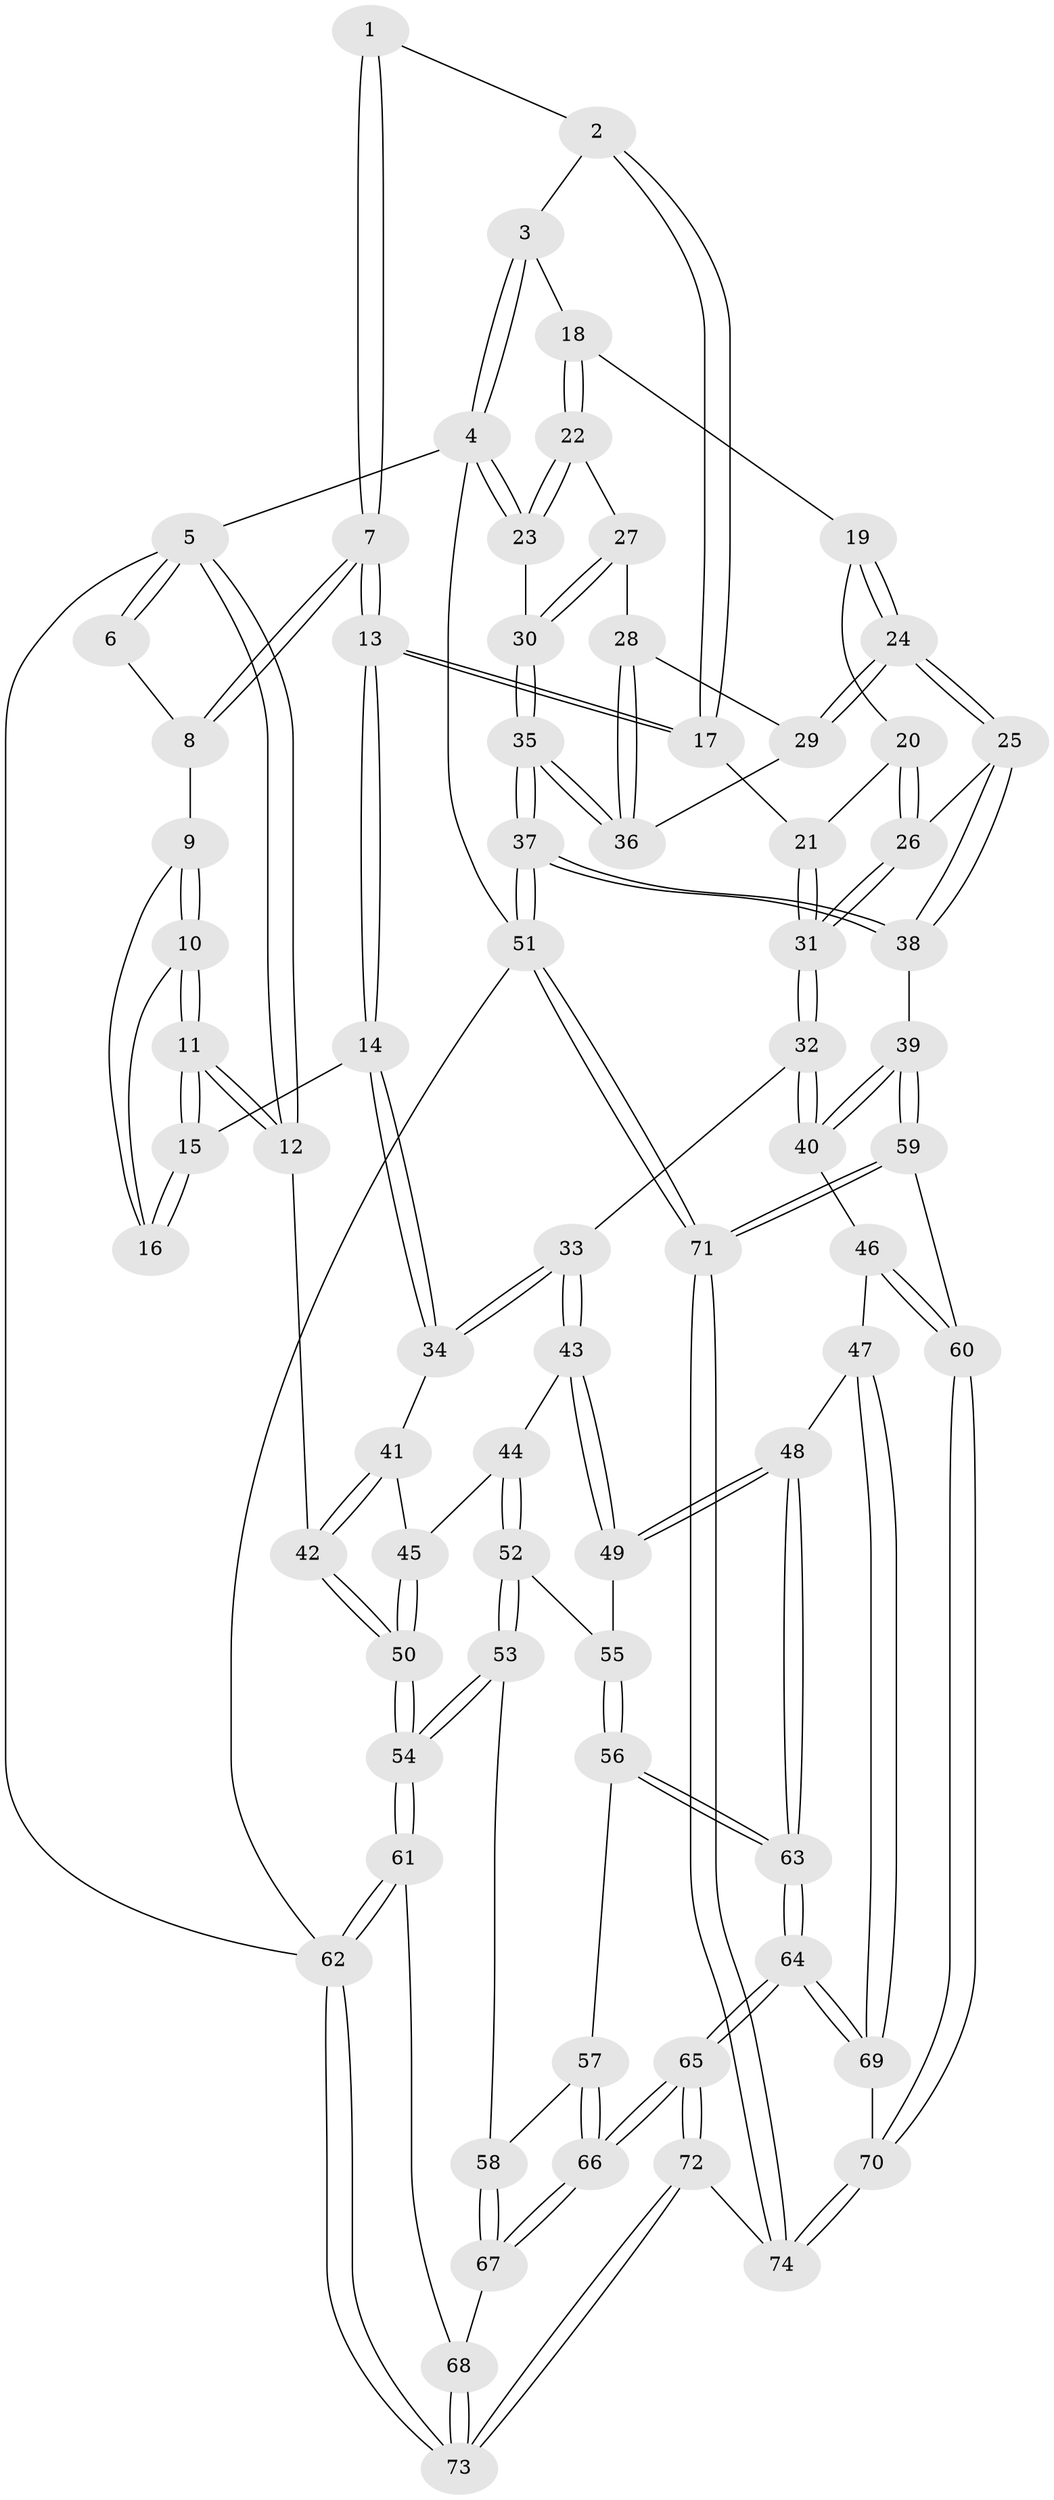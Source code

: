// coarse degree distribution, {4: 0.47058823529411764, 9: 0.0196078431372549, 2: 0.0196078431372549, 6: 0.1568627450980392, 3: 0.0784313725490196, 5: 0.2549019607843137}
// Generated by graph-tools (version 1.1) at 2025/21/03/04/25 18:21:22]
// undirected, 74 vertices, 182 edges
graph export_dot {
graph [start="1"]
  node [color=gray90,style=filled];
  1 [pos="+0.506510597421908+0"];
  2 [pos="+0.6575551655304573+0"];
  3 [pos="+0.7334410031766041+0"];
  4 [pos="+1+0"];
  5 [pos="+0+0"];
  6 [pos="+0.12640074970043277+0"];
  7 [pos="+0.31306717720676447+0.13016907942546155"];
  8 [pos="+0.15194429453039326+0"];
  9 [pos="+0.11620767513610657+0.03996896937033327"];
  10 [pos="+0.03744816471287106+0.13829434715182984"];
  11 [pos="+0+0.33121291404357517"];
  12 [pos="+0+0.35722568353840417"];
  13 [pos="+0.33243421732428247+0.21029298782996786"];
  14 [pos="+0.32581437885675885+0.24647174406407935"];
  15 [pos="+0.2515590878099941+0.24429506129687317"];
  16 [pos="+0.18229032627256633+0.16585967250559241"];
  17 [pos="+0.5503120537458284+0.06333489762605866"];
  18 [pos="+0.7594855763923+0"];
  19 [pos="+0.7259272384093939+0.035696593902803206"];
  20 [pos="+0.6479252674511385+0.16728114005629857"];
  21 [pos="+0.5639743270492981+0.1434758952737794"];
  22 [pos="+0.8344400419649067+0.04126526834668459"];
  23 [pos="+1+0.24019367575272743"];
  24 [pos="+0.6944646809701926+0.2777795680258736"];
  25 [pos="+0.6875252301594729+0.28640184901608345"];
  26 [pos="+0.6650527782606998+0.2867831305692219"];
  27 [pos="+0.8414236447690158+0.08431646113835427"];
  28 [pos="+0.8358269153970228+0.15639188227545947"];
  29 [pos="+0.7492739268508865+0.2503280973818091"];
  30 [pos="+1+0.3704480389154804"];
  31 [pos="+0.5738684492698968+0.2980857775848732"];
  32 [pos="+0.4699837990060651+0.376420398609934"];
  33 [pos="+0.4088347402642546+0.37567096690288204"];
  34 [pos="+0.38604656973911533+0.352404629904158"];
  35 [pos="+1+0.4852346031611042"];
  36 [pos="+0.8960998249795643+0.28003961724560045"];
  37 [pos="+1+0.5254337745438614"];
  38 [pos="+0.9201842965099161+0.570212162974631"];
  39 [pos="+0.9145163943351452+0.5740857356841628"];
  40 [pos="+0.6108548495746301+0.5224193938982695"];
  41 [pos="+0.22274868161265965+0.4017208839283336"];
  42 [pos="+0+0.4568268445836323"];
  43 [pos="+0.33578464811394804+0.5556725085680915"];
  44 [pos="+0.3299015323043988+0.5558153748134094"];
  45 [pos="+0.17637221509705805+0.536402067047217"];
  46 [pos="+0.517785571100275+0.6771398807111089"];
  47 [pos="+0.41792207097139067+0.7107080010157236"];
  48 [pos="+0.37733286145455625+0.68396936984027"];
  49 [pos="+0.3752574806690818+0.6813103328141006"];
  50 [pos="+0+0.5297225497713608"];
  51 [pos="+1+1"];
  52 [pos="+0.15965301158850237+0.6695099824756975"];
  53 [pos="+0.026299455961187317+0.6814902285876255"];
  54 [pos="+0+0.5690297359360852"];
  55 [pos="+0.2693798643215797+0.7041914790507026"];
  56 [pos="+0.1708676115573231+0.7763488298876866"];
  57 [pos="+0.1541482816837482+0.7725480828430826"];
  58 [pos="+0.1048933944607093+0.7542890884693185"];
  59 [pos="+0.7826844247261439+0.7919345179444244"];
  60 [pos="+0.7540590731374989+0.795122196211034"];
  61 [pos="+0+0.8242483239939898"];
  62 [pos="+0+1"];
  63 [pos="+0.2449533763743755+0.8427036233484667"];
  64 [pos="+0.256130671526542+0.9605368697835773"];
  65 [pos="+0.2411638734063881+1"];
  66 [pos="+0.16723984019061788+0.9466256449220096"];
  67 [pos="+0.11288888561394858+0.9066739094947555"];
  68 [pos="+0.0766269165351376+0.9061603151467457"];
  69 [pos="+0.4376807243100807+0.7952730428176531"];
  70 [pos="+0.5284346906832788+0.9124328962643197"];
  71 [pos="+0.9635554700155066+1"];
  72 [pos="+0.2669713234677601+1"];
  73 [pos="+0+1"];
  74 [pos="+0.477318818227948+1"];
  1 -- 2;
  1 -- 7;
  1 -- 7;
  2 -- 3;
  2 -- 17;
  2 -- 17;
  3 -- 4;
  3 -- 4;
  3 -- 18;
  4 -- 5;
  4 -- 23;
  4 -- 23;
  4 -- 51;
  5 -- 6;
  5 -- 6;
  5 -- 12;
  5 -- 12;
  5 -- 62;
  6 -- 8;
  7 -- 8;
  7 -- 8;
  7 -- 13;
  7 -- 13;
  8 -- 9;
  9 -- 10;
  9 -- 10;
  9 -- 16;
  10 -- 11;
  10 -- 11;
  10 -- 16;
  11 -- 12;
  11 -- 12;
  11 -- 15;
  11 -- 15;
  12 -- 42;
  13 -- 14;
  13 -- 14;
  13 -- 17;
  13 -- 17;
  14 -- 15;
  14 -- 34;
  14 -- 34;
  15 -- 16;
  15 -- 16;
  17 -- 21;
  18 -- 19;
  18 -- 22;
  18 -- 22;
  19 -- 20;
  19 -- 24;
  19 -- 24;
  20 -- 21;
  20 -- 26;
  20 -- 26;
  21 -- 31;
  21 -- 31;
  22 -- 23;
  22 -- 23;
  22 -- 27;
  23 -- 30;
  24 -- 25;
  24 -- 25;
  24 -- 29;
  24 -- 29;
  25 -- 26;
  25 -- 38;
  25 -- 38;
  26 -- 31;
  26 -- 31;
  27 -- 28;
  27 -- 30;
  27 -- 30;
  28 -- 29;
  28 -- 36;
  28 -- 36;
  29 -- 36;
  30 -- 35;
  30 -- 35;
  31 -- 32;
  31 -- 32;
  32 -- 33;
  32 -- 40;
  32 -- 40;
  33 -- 34;
  33 -- 34;
  33 -- 43;
  33 -- 43;
  34 -- 41;
  35 -- 36;
  35 -- 36;
  35 -- 37;
  35 -- 37;
  37 -- 38;
  37 -- 38;
  37 -- 51;
  37 -- 51;
  38 -- 39;
  39 -- 40;
  39 -- 40;
  39 -- 59;
  39 -- 59;
  40 -- 46;
  41 -- 42;
  41 -- 42;
  41 -- 45;
  42 -- 50;
  42 -- 50;
  43 -- 44;
  43 -- 49;
  43 -- 49;
  44 -- 45;
  44 -- 52;
  44 -- 52;
  45 -- 50;
  45 -- 50;
  46 -- 47;
  46 -- 60;
  46 -- 60;
  47 -- 48;
  47 -- 69;
  47 -- 69;
  48 -- 49;
  48 -- 49;
  48 -- 63;
  48 -- 63;
  49 -- 55;
  50 -- 54;
  50 -- 54;
  51 -- 71;
  51 -- 71;
  51 -- 62;
  52 -- 53;
  52 -- 53;
  52 -- 55;
  53 -- 54;
  53 -- 54;
  53 -- 58;
  54 -- 61;
  54 -- 61;
  55 -- 56;
  55 -- 56;
  56 -- 57;
  56 -- 63;
  56 -- 63;
  57 -- 58;
  57 -- 66;
  57 -- 66;
  58 -- 67;
  58 -- 67;
  59 -- 60;
  59 -- 71;
  59 -- 71;
  60 -- 70;
  60 -- 70;
  61 -- 62;
  61 -- 62;
  61 -- 68;
  62 -- 73;
  62 -- 73;
  63 -- 64;
  63 -- 64;
  64 -- 65;
  64 -- 65;
  64 -- 69;
  64 -- 69;
  65 -- 66;
  65 -- 66;
  65 -- 72;
  65 -- 72;
  66 -- 67;
  66 -- 67;
  67 -- 68;
  68 -- 73;
  68 -- 73;
  69 -- 70;
  70 -- 74;
  70 -- 74;
  71 -- 74;
  71 -- 74;
  72 -- 73;
  72 -- 73;
  72 -- 74;
}
